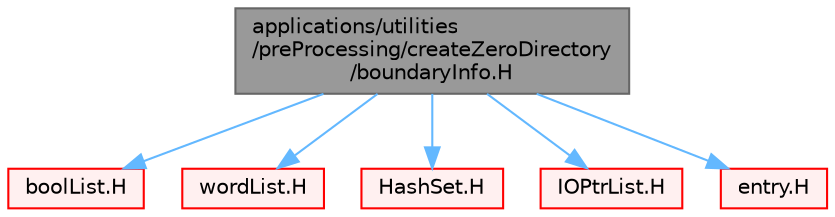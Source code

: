 digraph "applications/utilities/preProcessing/createZeroDirectory/boundaryInfo.H"
{
 // LATEX_PDF_SIZE
  bgcolor="transparent";
  edge [fontname=Helvetica,fontsize=10,labelfontname=Helvetica,labelfontsize=10];
  node [fontname=Helvetica,fontsize=10,shape=box,height=0.2,width=0.4];
  Node1 [id="Node000001",label="applications/utilities\l/preProcessing/createZeroDirectory\l/boundaryInfo.H",height=0.2,width=0.4,color="gray40", fillcolor="grey60", style="filled", fontcolor="black",tooltip=" "];
  Node1 -> Node2 [id="edge1_Node000001_Node000002",color="steelblue1",style="solid",tooltip=" "];
  Node2 [id="Node000002",label="boolList.H",height=0.2,width=0.4,color="red", fillcolor="#FFF0F0", style="filled",URL="$boolList_8H.html",tooltip=" "];
  Node1 -> Node88 [id="edge2_Node000001_Node000088",color="steelblue1",style="solid",tooltip=" "];
  Node88 [id="Node000088",label="wordList.H",height=0.2,width=0.4,color="red", fillcolor="#FFF0F0", style="filled",URL="$wordList_8H.html",tooltip=" "];
  Node1 -> Node102 [id="edge3_Node000001_Node000102",color="steelblue1",style="solid",tooltip=" "];
  Node102 [id="Node000102",label="HashSet.H",height=0.2,width=0.4,color="red", fillcolor="#FFF0F0", style="filled",URL="$HashSet_8H.html",tooltip=" "];
  Node1 -> Node118 [id="edge4_Node000001_Node000118",color="steelblue1",style="solid",tooltip=" "];
  Node118 [id="Node000118",label="IOPtrList.H",height=0.2,width=0.4,color="red", fillcolor="#FFF0F0", style="filled",URL="$IOPtrList_8H.html",tooltip=" "];
  Node1 -> Node144 [id="edge5_Node000001_Node000144",color="steelblue1",style="solid",tooltip=" "];
  Node144 [id="Node000144",label="entry.H",height=0.2,width=0.4,color="red", fillcolor="#FFF0F0", style="filled",URL="$entry_8H.html",tooltip=" "];
}
